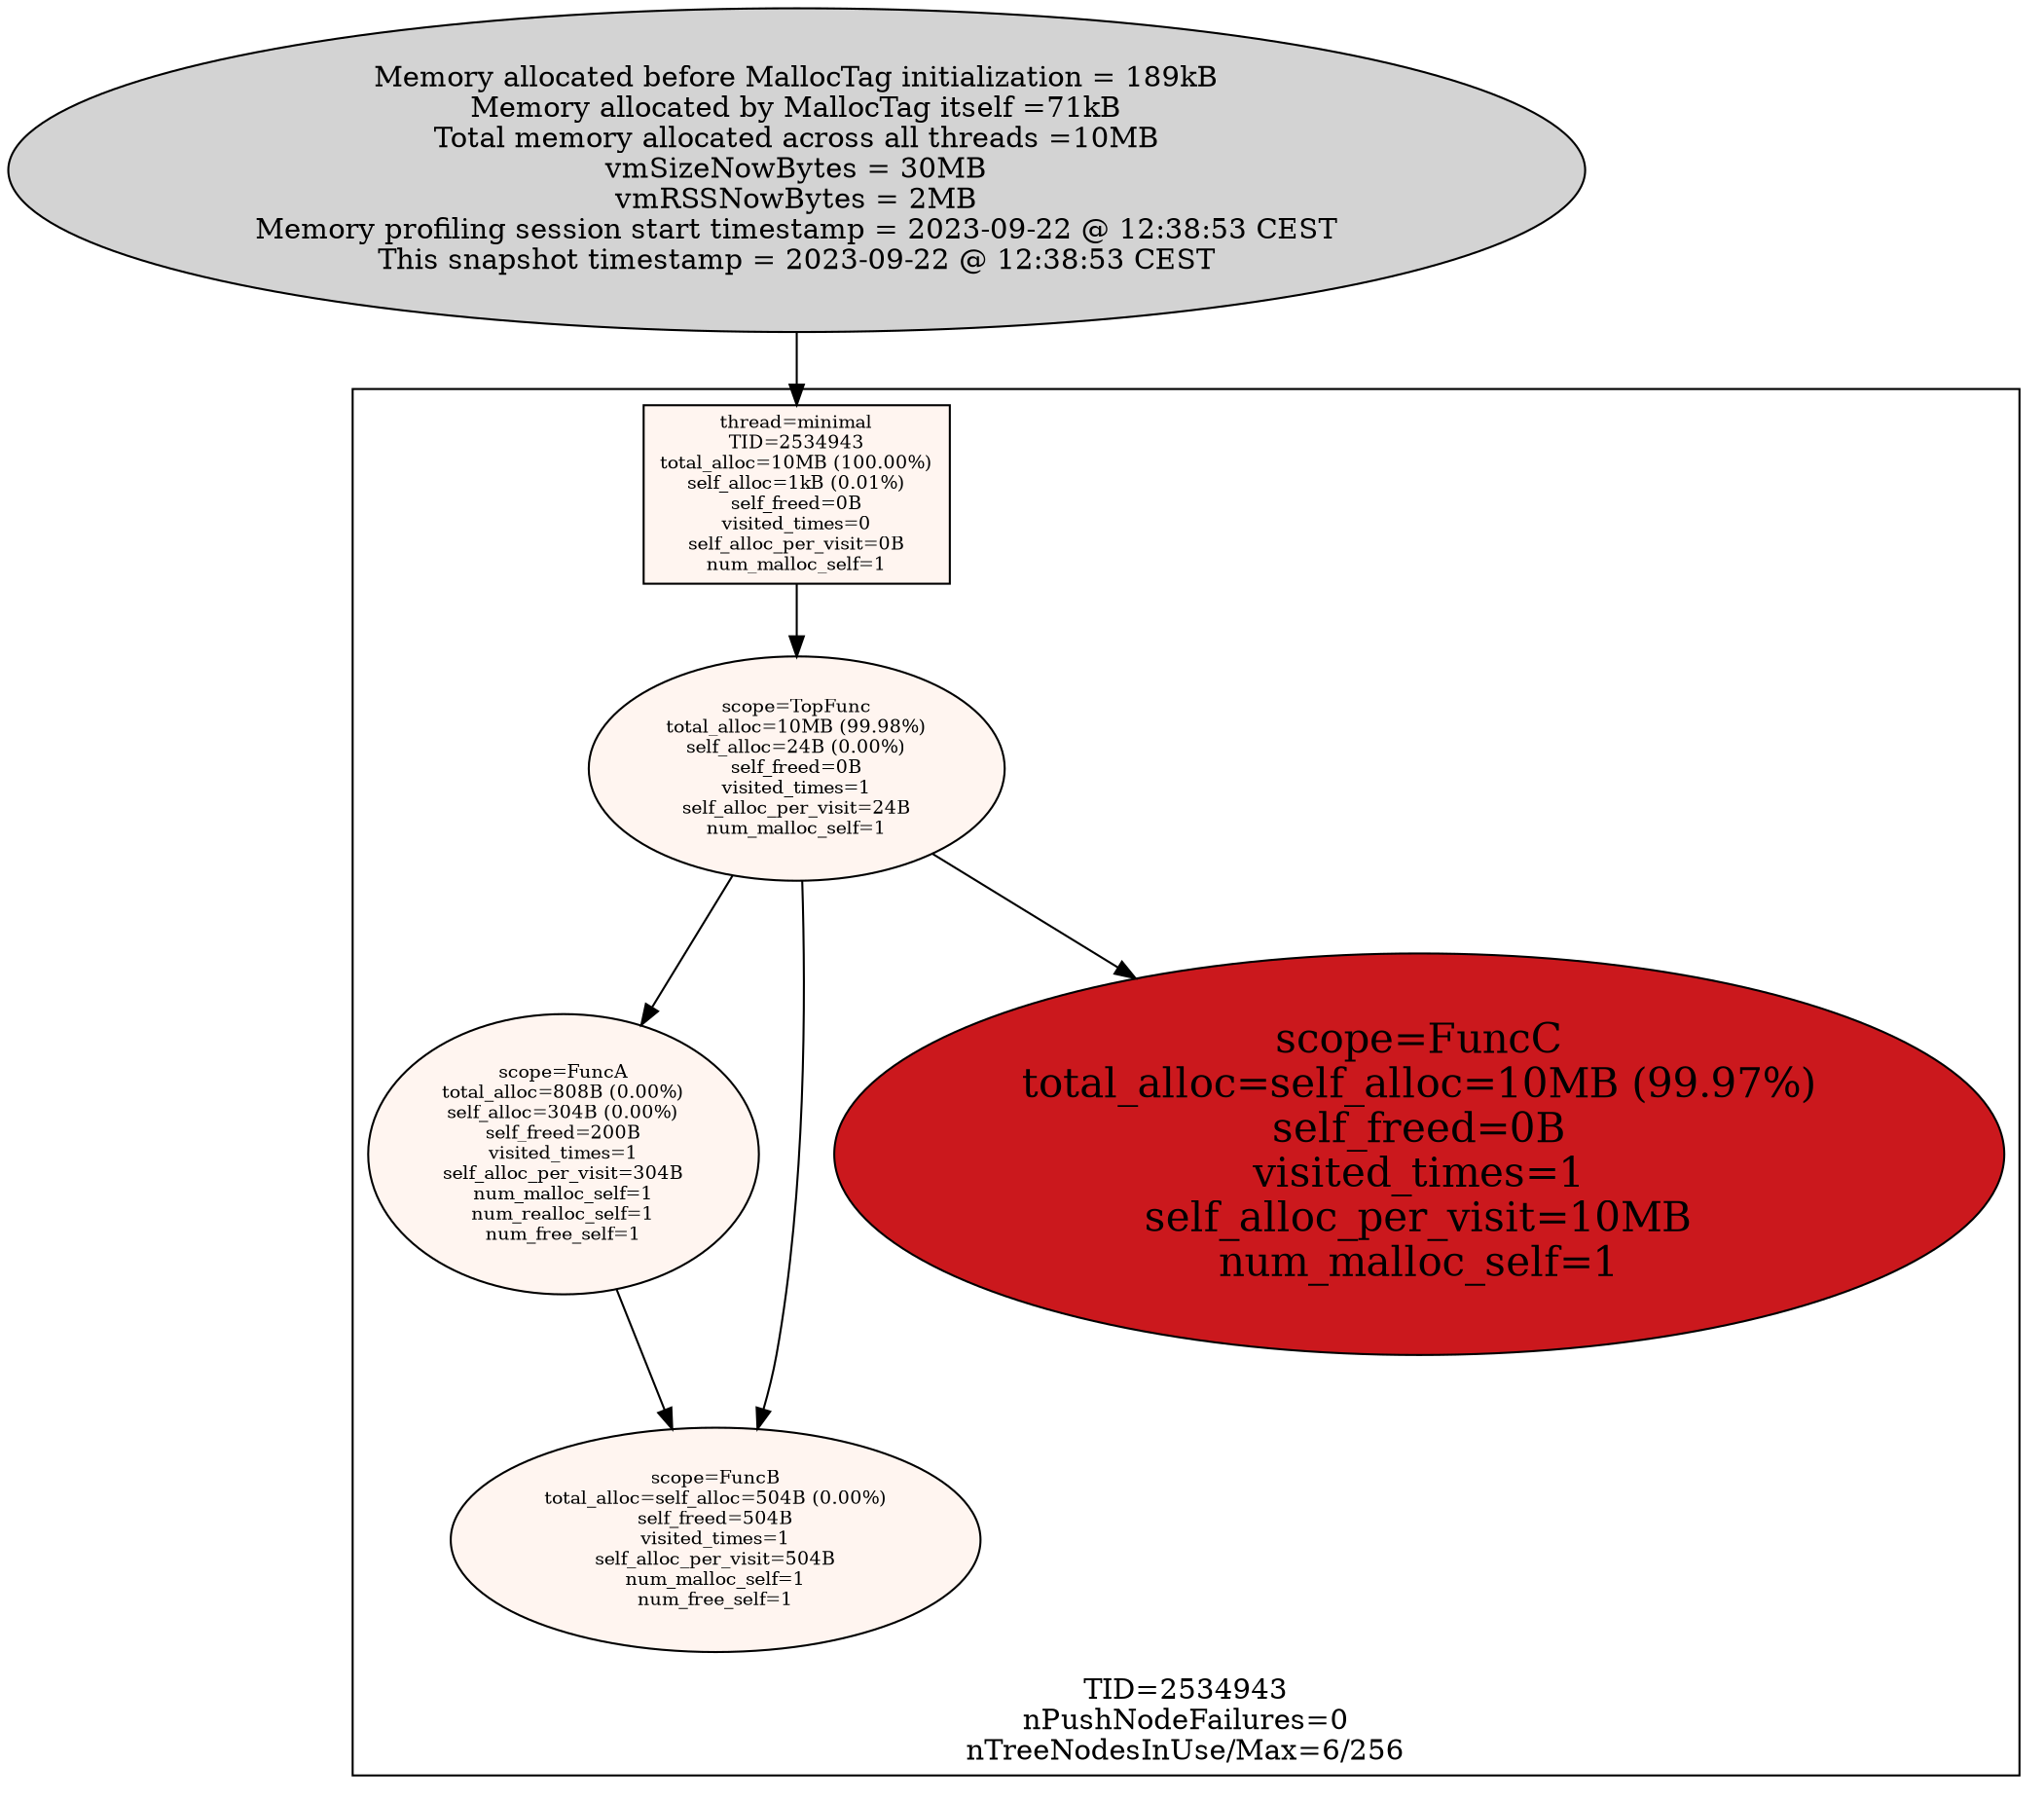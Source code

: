 digraph AllMallocTrees {
 node [colorscheme=reds9 style=filled]
  "Process 2534943" [label="Memory allocated before MallocTag initialization = 189kB\nMemory allocated by MallocTag itself =71kB\nTotal memory allocated across all threads =10MB\nvmSizeNowBytes = 30MB\nvmRSSNowBytes = 2MB\nMemory profiling session start timestamp = 2023-09-22 @ 12:38:53 CEST\nThis snapshot timestamp = 2023-09-22 @ 12:38:53 CEST\n"
]
 subgraph cluster_TID2534943 {
  node [colorscheme=reds9 style=filled]
  labelloc="b"
  label="TID=2534943\nnPushNodeFailures=0\nnTreeNodesInUse/Max=6/256\n"
  "2534943_minimal" [label="thread=minimal\nTID=2534943\ntotal_alloc=10MB (100.00%)\nself_alloc=1kB (0.01%)\nself_freed=0B\nvisited_times=0\nself_alloc_per_visit=0B\nnum_malloc_self=1\n"
 shape=box fillcolor=1 fontsize=9]
  "2534943_minimal" -> "2534943_TopFunc"
  "2534943_TopFunc" [label="scope=TopFunc\ntotal_alloc=10MB (99.98%)\nself_alloc=24B (0.00%)\nself_freed=0B\nvisited_times=1\nself_alloc_per_visit=24B\nnum_malloc_self=1\n"
 fillcolor=1 fontsize=9]
  "2534943_TopFunc" -> "2534943_FuncA"
  "2534943_TopFunc" -> "2534943_FuncB"
  "2534943_TopFunc" -> "2534943_FuncC"
  "2534943_FuncA" [label="scope=FuncA\ntotal_alloc=808B (0.00%)\nself_alloc=304B (0.00%)\nself_freed=200B\nvisited_times=1\nself_alloc_per_visit=304B\nnum_malloc_self=1\nnum_realloc_self=1\nnum_free_self=1\n"
 fillcolor=1 fontsize=9]
  "2534943_FuncA" -> "2534943_FuncB"
  "2534943_FuncB" [label="scope=FuncB\ntotal_alloc=self_alloc=504B (0.00%)\nself_freed=504B\nvisited_times=1\nself_alloc_per_visit=504B\nnum_malloc_self=1\nnum_free_self=1\n"
 fillcolor=1 fontsize=9]
  "2534943_FuncB" [label="scope=FuncB\ntotal_alloc=self_alloc=504B (0.00%)\nself_freed=504B\nvisited_times=1\nself_alloc_per_visit=504B\nnum_malloc_self=1\nnum_free_self=1\n"
 fillcolor=1 fontsize=9]
  "2534943_FuncC" [label="scope=FuncC\ntotal_alloc=self_alloc=10MB (99.97%)\nself_freed=0B\nvisited_times=1\nself_alloc_per_visit=10MB\nnum_malloc_self=1\n"
 fillcolor=7 fontsize=20]
 }

  "Process 2534943" -> "2534943_minimal"
}

